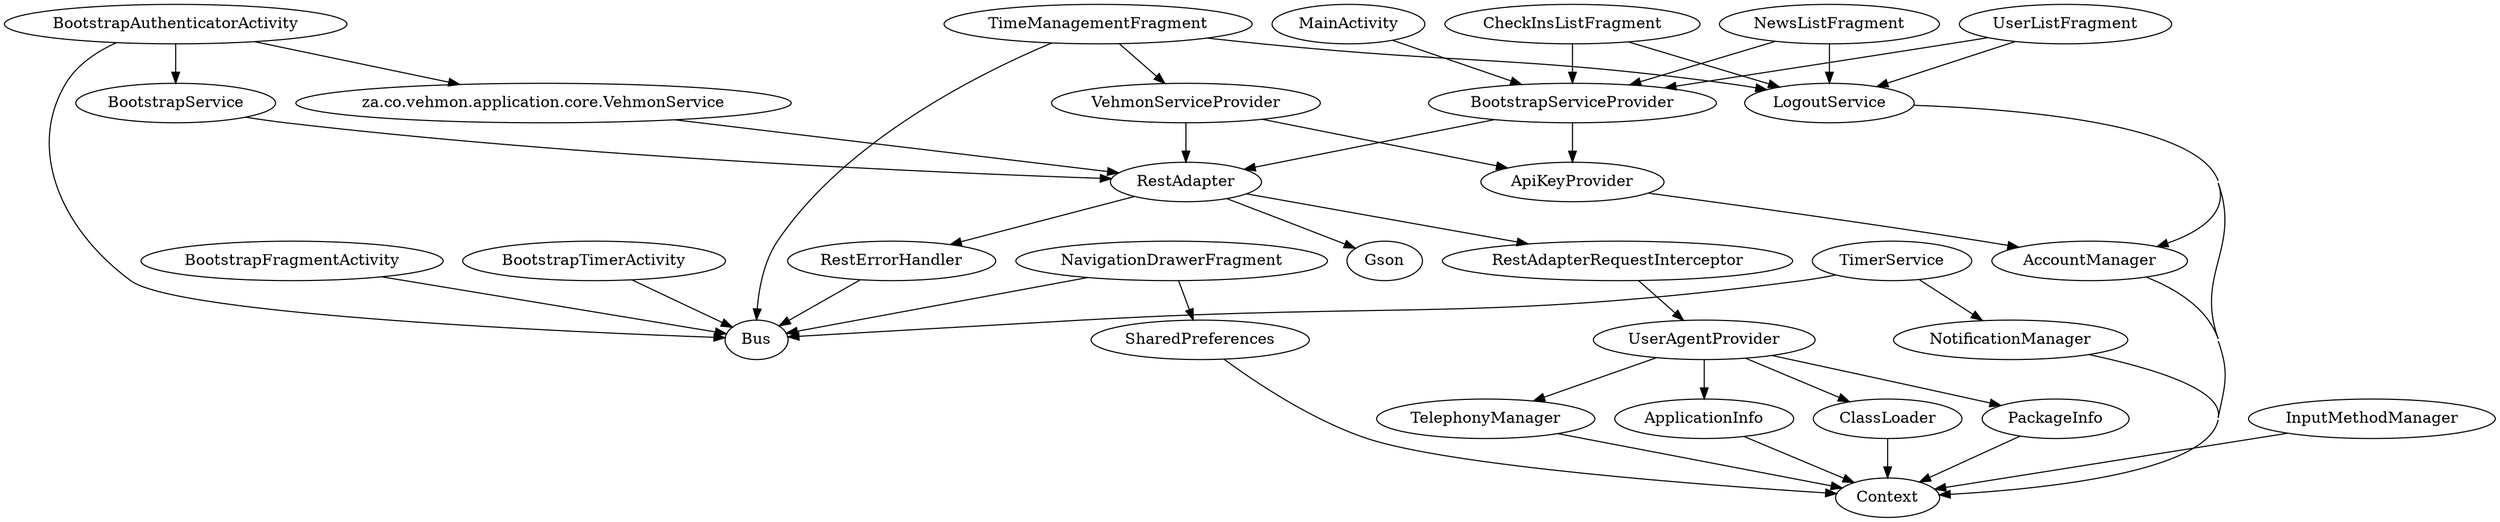 digraph G1 {
  concentrate = true;
  AccountManager -> Context;
  ApiKeyProvider -> AccountManager;
  ApplicationInfo -> Context;
  BootstrapAuthenticatorActivity -> BootstrapService;
  n2 [label="za.co.vehmon.application.core.VehmonService"];
  BootstrapAuthenticatorActivity -> n2;
  BootstrapAuthenticatorActivity -> Bus;
  BootstrapFragmentActivity -> Bus;
  BootstrapService -> RestAdapter;
  BootstrapServiceProvider -> ApiKeyProvider;
  BootstrapServiceProvider -> RestAdapter;
  BootstrapTimerActivity -> Bus;
  CheckInsListFragment -> LogoutService;
  CheckInsListFragment -> BootstrapServiceProvider;
  ClassLoader -> Context;
  InputMethodManager -> Context;
  LogoutService -> AccountManager;
  LogoutService -> Context;
  MainActivity -> BootstrapServiceProvider;
  NavigationDrawerFragment -> SharedPreferences;
  NavigationDrawerFragment -> Bus;
  NewsListFragment -> LogoutService;
  NewsListFragment -> BootstrapServiceProvider;
  NotificationManager -> Context;
  PackageInfo -> Context;
  RestAdapter -> RestAdapterRequestInterceptor;
  RestAdapter -> Gson;
  RestAdapter -> RestErrorHandler;
  RestAdapterRequestInterceptor -> UserAgentProvider;
  RestErrorHandler -> Bus;
  SharedPreferences -> Context;
  TelephonyManager -> Context;
  TimeManagementFragment -> LogoutService;
  TimeManagementFragment -> Bus;
  TimeManagementFragment -> VehmonServiceProvider;
  TimerService -> NotificationManager;
  TimerService -> Bus;
  UserAgentProvider -> TelephonyManager;
  UserAgentProvider -> PackageInfo;
  UserAgentProvider -> ClassLoader;
  UserAgentProvider -> ApplicationInfo;
  UserListFragment -> LogoutService;
  UserListFragment -> BootstrapServiceProvider;
  VehmonServiceProvider -> ApiKeyProvider;
  VehmonServiceProvider -> RestAdapter;
  n2 -> RestAdapter;
}
